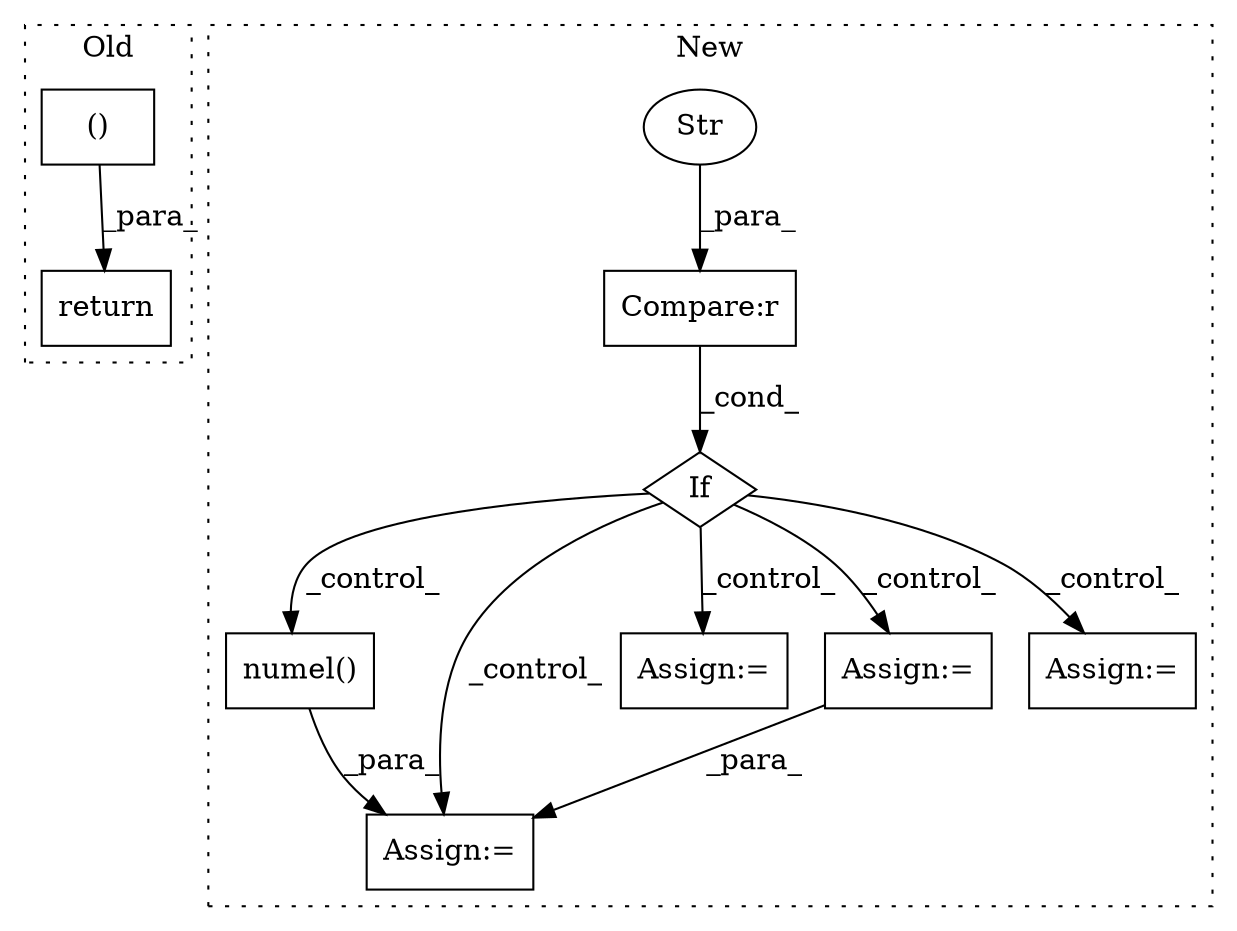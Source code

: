 digraph G {
subgraph cluster0 {
1 [label="()" a="54" s="17764" l="12" shape="box"];
4 [label="return" a="93" s="17755" l="7" shape="box"];
label = "Old";
style="dotted";
}
subgraph cluster1 {
2 [label="numel()" a="75" s="18202" l="13" shape="box"];
3 [label="Assign:=" a="68" s="18185" l="3" shape="box"];
5 [label="If" a="96" s="17836" l="0" shape="diamond"];
6 [label="Compare:r" a="40" s="17836" l="18" shape="box"];
7 [label="Str" a="66" s="17847" l="7" shape="ellipse"];
8 [label="Assign:=" a="68" s="18436" l="3" shape="box"];
9 [label="Assign:=" a="68" s="18074" l="3" shape="box"];
10 [label="Assign:=" a="68" s="18404" l="3" shape="box"];
label = "New";
style="dotted";
}
1 -> 4 [label="_para_"];
2 -> 3 [label="_para_"];
5 -> 3 [label="_control_"];
5 -> 10 [label="_control_"];
5 -> 2 [label="_control_"];
5 -> 9 [label="_control_"];
5 -> 8 [label="_control_"];
6 -> 5 [label="_cond_"];
7 -> 6 [label="_para_"];
9 -> 3 [label="_para_"];
}
